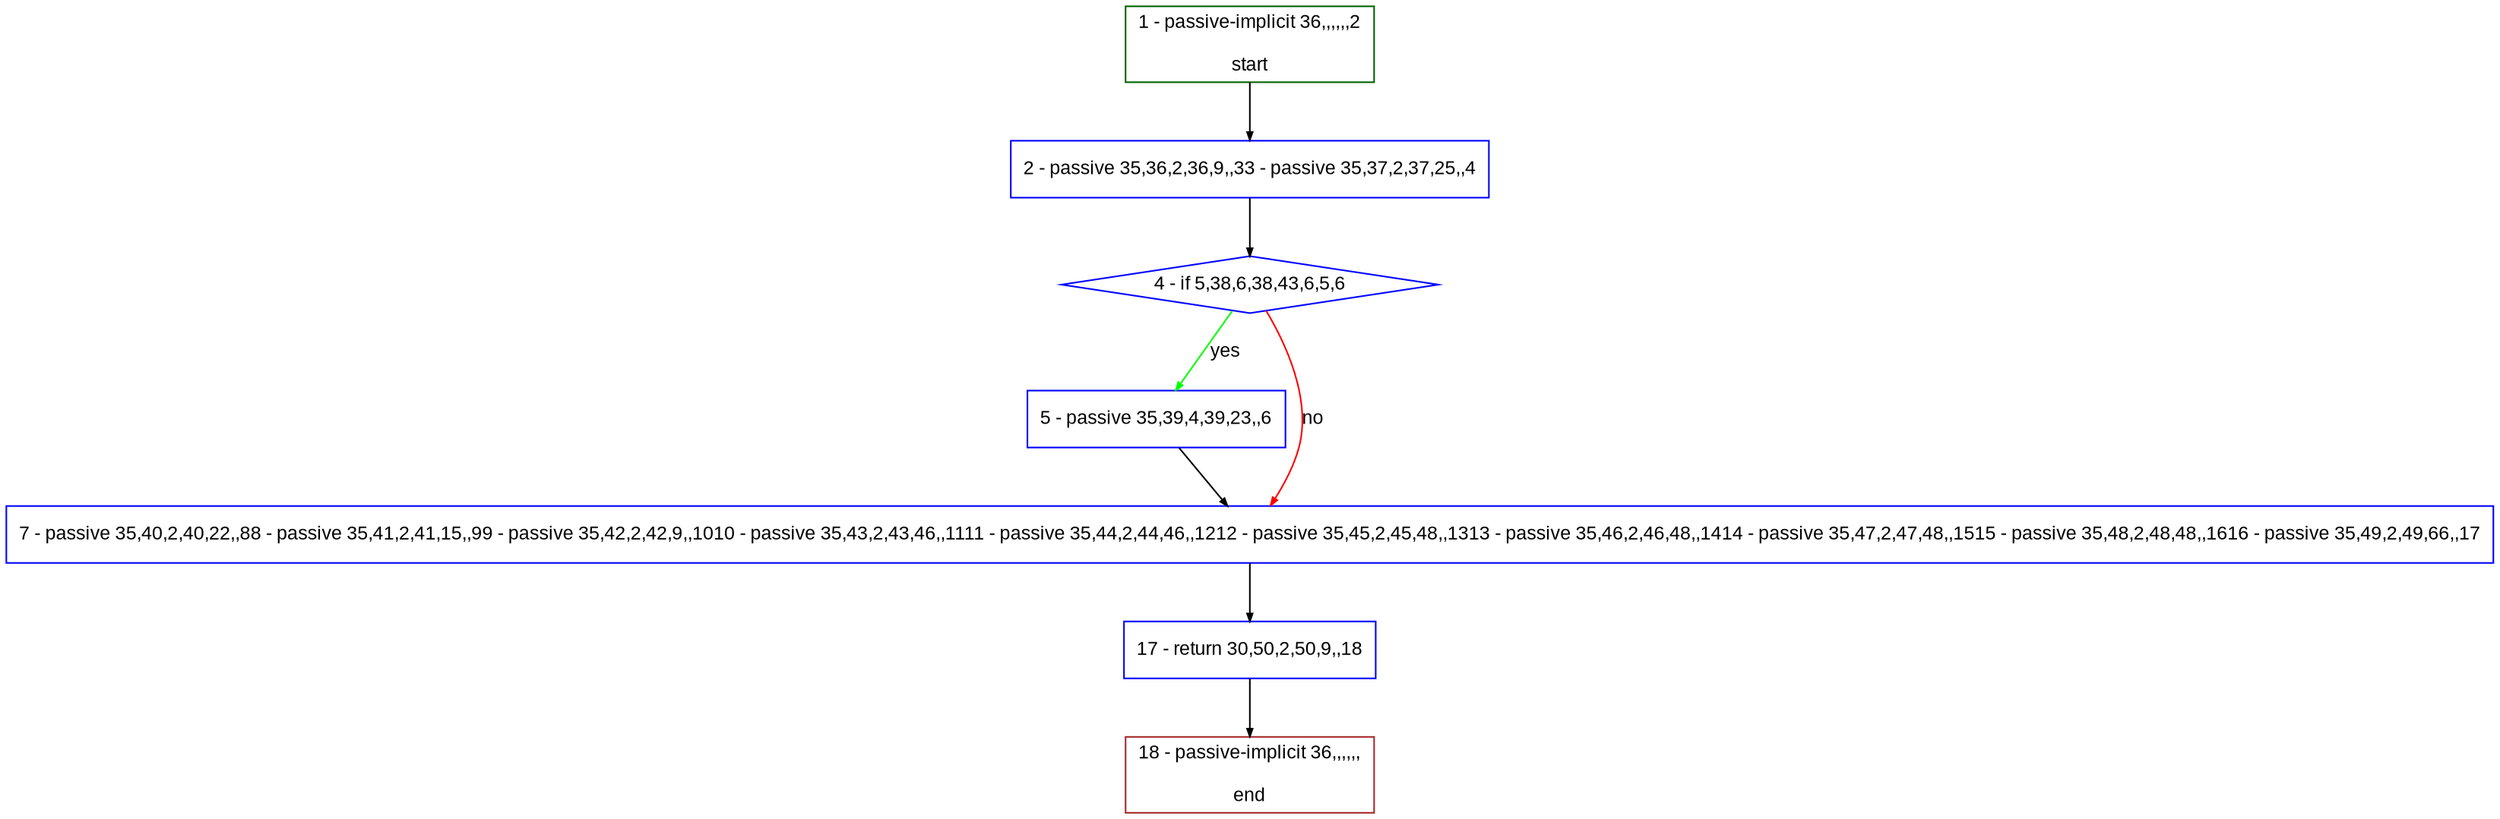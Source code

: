 digraph "" {
  graph [pack="true", label="", fontsize="12", packmode="clust", fontname="Arial", fillcolor="#FFFFCC", bgcolor="white", style="rounded,filled", compound="true"];
  node [node_initialized="no", label="", color="grey", fontsize="12", fillcolor="white", fontname="Arial", style="filled", shape="rectangle", compound="true", fixedsize="false"];
  edge [fontcolor="black", arrowhead="normal", arrowtail="none", arrowsize="0.5", ltail="", label="", color="black", fontsize="12", lhead="", fontname="Arial", dir="forward", compound="true"];
  __N1 [label="2 - passive 35,36,2,36,9,,33 - passive 35,37,2,37,25,,4", color="#0000ff", fillcolor="#ffffff", style="filled", shape="box"];
  __N2 [label="1 - passive-implicit 36,,,,,,2\n\nstart", color="#006400", fillcolor="#ffffff", style="filled", shape="box"];
  __N3 [label="4 - if 5,38,6,38,43,6,5,6", color="#0000ff", fillcolor="#ffffff", style="filled", shape="diamond"];
  __N4 [label="5 - passive 35,39,4,39,23,,6", color="#0000ff", fillcolor="#ffffff", style="filled", shape="box"];
  __N5 [label="7 - passive 35,40,2,40,22,,88 - passive 35,41,2,41,15,,99 - passive 35,42,2,42,9,,1010 - passive 35,43,2,43,46,,1111 - passive 35,44,2,44,46,,1212 - passive 35,45,2,45,48,,1313 - passive 35,46,2,46,48,,1414 - passive 35,47,2,47,48,,1515 - passive 35,48,2,48,48,,1616 - passive 35,49,2,49,66,,17", color="#0000ff", fillcolor="#ffffff", style="filled", shape="box"];
  __N6 [label="17 - return 30,50,2,50,9,,18", color="#0000ff", fillcolor="#ffffff", style="filled", shape="box"];
  __N7 [label="18 - passive-implicit 36,,,,,,\n\nend", color="#a52a2a", fillcolor="#ffffff", style="filled", shape="box"];
  __N2 -> __N1 [arrowhead="normal", arrowtail="none", color="#000000", label="", dir="forward"];
  __N1 -> __N3 [arrowhead="normal", arrowtail="none", color="#000000", label="", dir="forward"];
  __N3 -> __N4 [arrowhead="normal", arrowtail="none", color="#00ff00", label="yes", dir="forward"];
  __N3 -> __N5 [arrowhead="normal", arrowtail="none", color="#ff0000", label="no", dir="forward"];
  __N4 -> __N5 [arrowhead="normal", arrowtail="none", color="#000000", label="", dir="forward"];
  __N5 -> __N6 [arrowhead="normal", arrowtail="none", color="#000000", label="", dir="forward"];
  __N6 -> __N7 [arrowhead="normal", arrowtail="none", color="#000000", label="", dir="forward"];
}
